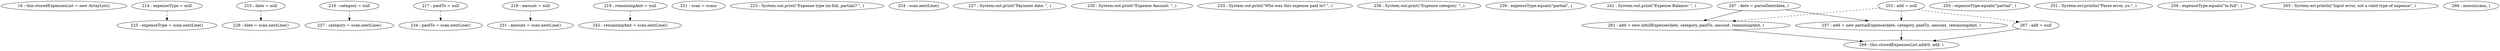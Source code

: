 digraph G {
"16 : this.storedExpensesList = new ArrayList()"
"214 : expenseType = null"
"214 : expenseType = null" -> "225 : expenseType = scan.nextLine()" [style=dashed]
"215 : date = null"
"215 : date = null" -> "228 : date = scan.nextLine()" [style=dashed]
"216 : category = null"
"216 : category = null" -> "237 : category = scan.nextLine()" [style=dashed]
"217 : paidTo = null"
"217 : paidTo = null" -> "234 : paidTo = scan.nextLine()" [style=dashed]
"218 : amount = null"
"218 : amount = null" -> "231 : amount = scan.nextLine()" [style=dashed]
"219 : remainingAmt = null"
"219 : remainingAmt = null" -> "242 : remainingAmt = scan.nextLine()" [style=dashed]
"221 : scan = scans"
"223 : System.out.print(\"Expense type (in-full, partial)? \", )"
"224 : scan.nextLine()"
"225 : expenseType = scan.nextLine()"
"227 : System.out.print(\"Payment date: \", )"
"228 : date = scan.nextLine()"
"230 : System.out.print(\"Expense Amount: \", )"
"231 : amount = scan.nextLine()"
"233 : System.out.print(\"Who was this expense paid to? \", )"
"234 : paidTo = scan.nextLine()"
"236 : System.out.print(\"Expense category: \", )"
"237 : category = scan.nextLine()"
"239 : expenseType.equals(\"partial\", )"
"241 : System.out.print(\"Expense Balance: \", )"
"242 : remainingAmt = scan.nextLine()"
"247 : date = parseDate(date, )"
"247 : date = parseDate(date, )" -> "257 : add = new partialExpense(date, category, paidTo, amount, remainingAmt, )"
"247 : date = parseDate(date, )" -> "261 : add = new infullExpense(date, category, paidTo, amount, remainingAmt, )"
"253 : add = null"
"253 : add = null" -> "257 : add = new partialExpense(date, category, paidTo, amount, remainingAmt, )" [style=dashed]
"253 : add = null" -> "261 : add = new infullExpense(date, category, paidTo, amount, remainingAmt, )" [style=dashed]
"253 : add = null" -> "267 : add = null" [style=dashed]
"255 : expenseType.equals(\"partial\", )"
"251 : System.err.println(\"Parse error, yo.\", )"
"257 : add = new partialExpense(date, category, paidTo, amount, remainingAmt, )"
"257 : add = new partialExpense(date, category, paidTo, amount, remainingAmt, )" -> "269 : this.storedExpensesList.add(0, add, )"
"259 : expenseType.equals(\"in-full\", )"
"261 : add = new infullExpense(date, category, paidTo, amount, remainingAmt, )"
"261 : add = new infullExpense(date, category, paidTo, amount, remainingAmt, )" -> "269 : this.storedExpensesList.add(0, add, )"
"265 : System.err.println(\"Input error, not a valid type of expense\", )"
"266 : menu(scans, )"
"267 : add = null"
"267 : add = null" -> "269 : this.storedExpensesList.add(0, add, )"
"269 : this.storedExpensesList.add(0, add, )"
}